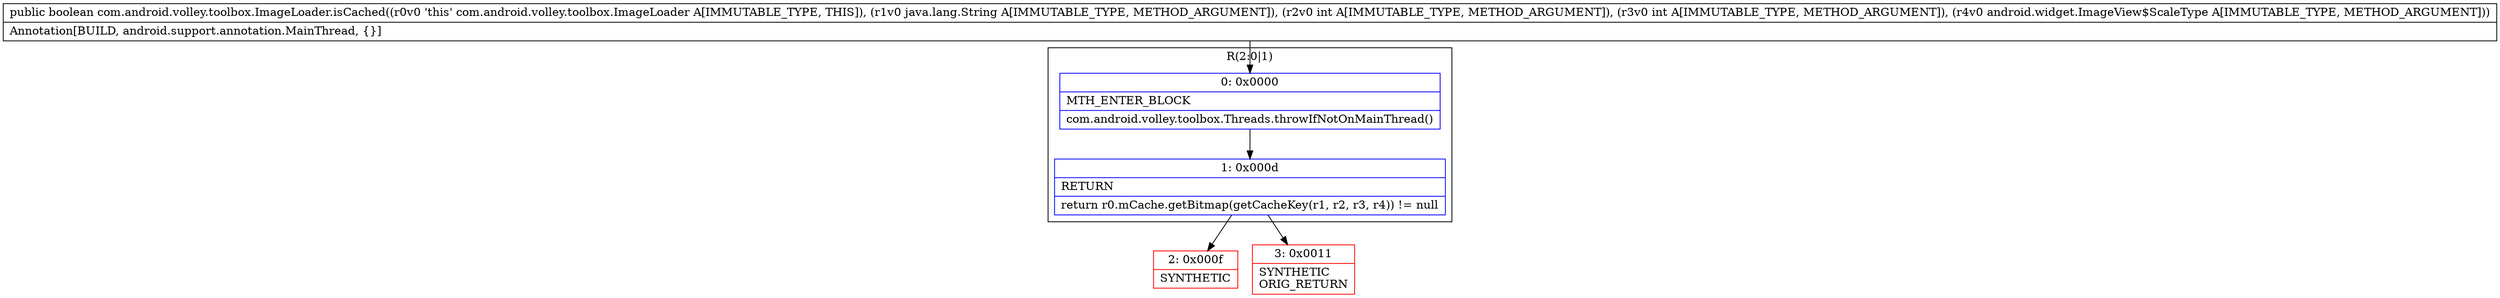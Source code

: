 digraph "CFG forcom.android.volley.toolbox.ImageLoader.isCached(Ljava\/lang\/String;IILandroid\/widget\/ImageView$ScaleType;)Z" {
subgraph cluster_Region_466414951 {
label = "R(2:0|1)";
node [shape=record,color=blue];
Node_0 [shape=record,label="{0\:\ 0x0000|MTH_ENTER_BLOCK\l|com.android.volley.toolbox.Threads.throwIfNotOnMainThread()\l}"];
Node_1 [shape=record,label="{1\:\ 0x000d|RETURN\l|return r0.mCache.getBitmap(getCacheKey(r1, r2, r3, r4)) != null\l}"];
}
Node_2 [shape=record,color=red,label="{2\:\ 0x000f|SYNTHETIC\l}"];
Node_3 [shape=record,color=red,label="{3\:\ 0x0011|SYNTHETIC\lORIG_RETURN\l}"];
MethodNode[shape=record,label="{public boolean com.android.volley.toolbox.ImageLoader.isCached((r0v0 'this' com.android.volley.toolbox.ImageLoader A[IMMUTABLE_TYPE, THIS]), (r1v0 java.lang.String A[IMMUTABLE_TYPE, METHOD_ARGUMENT]), (r2v0 int A[IMMUTABLE_TYPE, METHOD_ARGUMENT]), (r3v0 int A[IMMUTABLE_TYPE, METHOD_ARGUMENT]), (r4v0 android.widget.ImageView$ScaleType A[IMMUTABLE_TYPE, METHOD_ARGUMENT]))  | Annotation[BUILD, android.support.annotation.MainThread, \{\}]\l}"];
MethodNode -> Node_0;
Node_0 -> Node_1;
Node_1 -> Node_2;
Node_1 -> Node_3;
}


